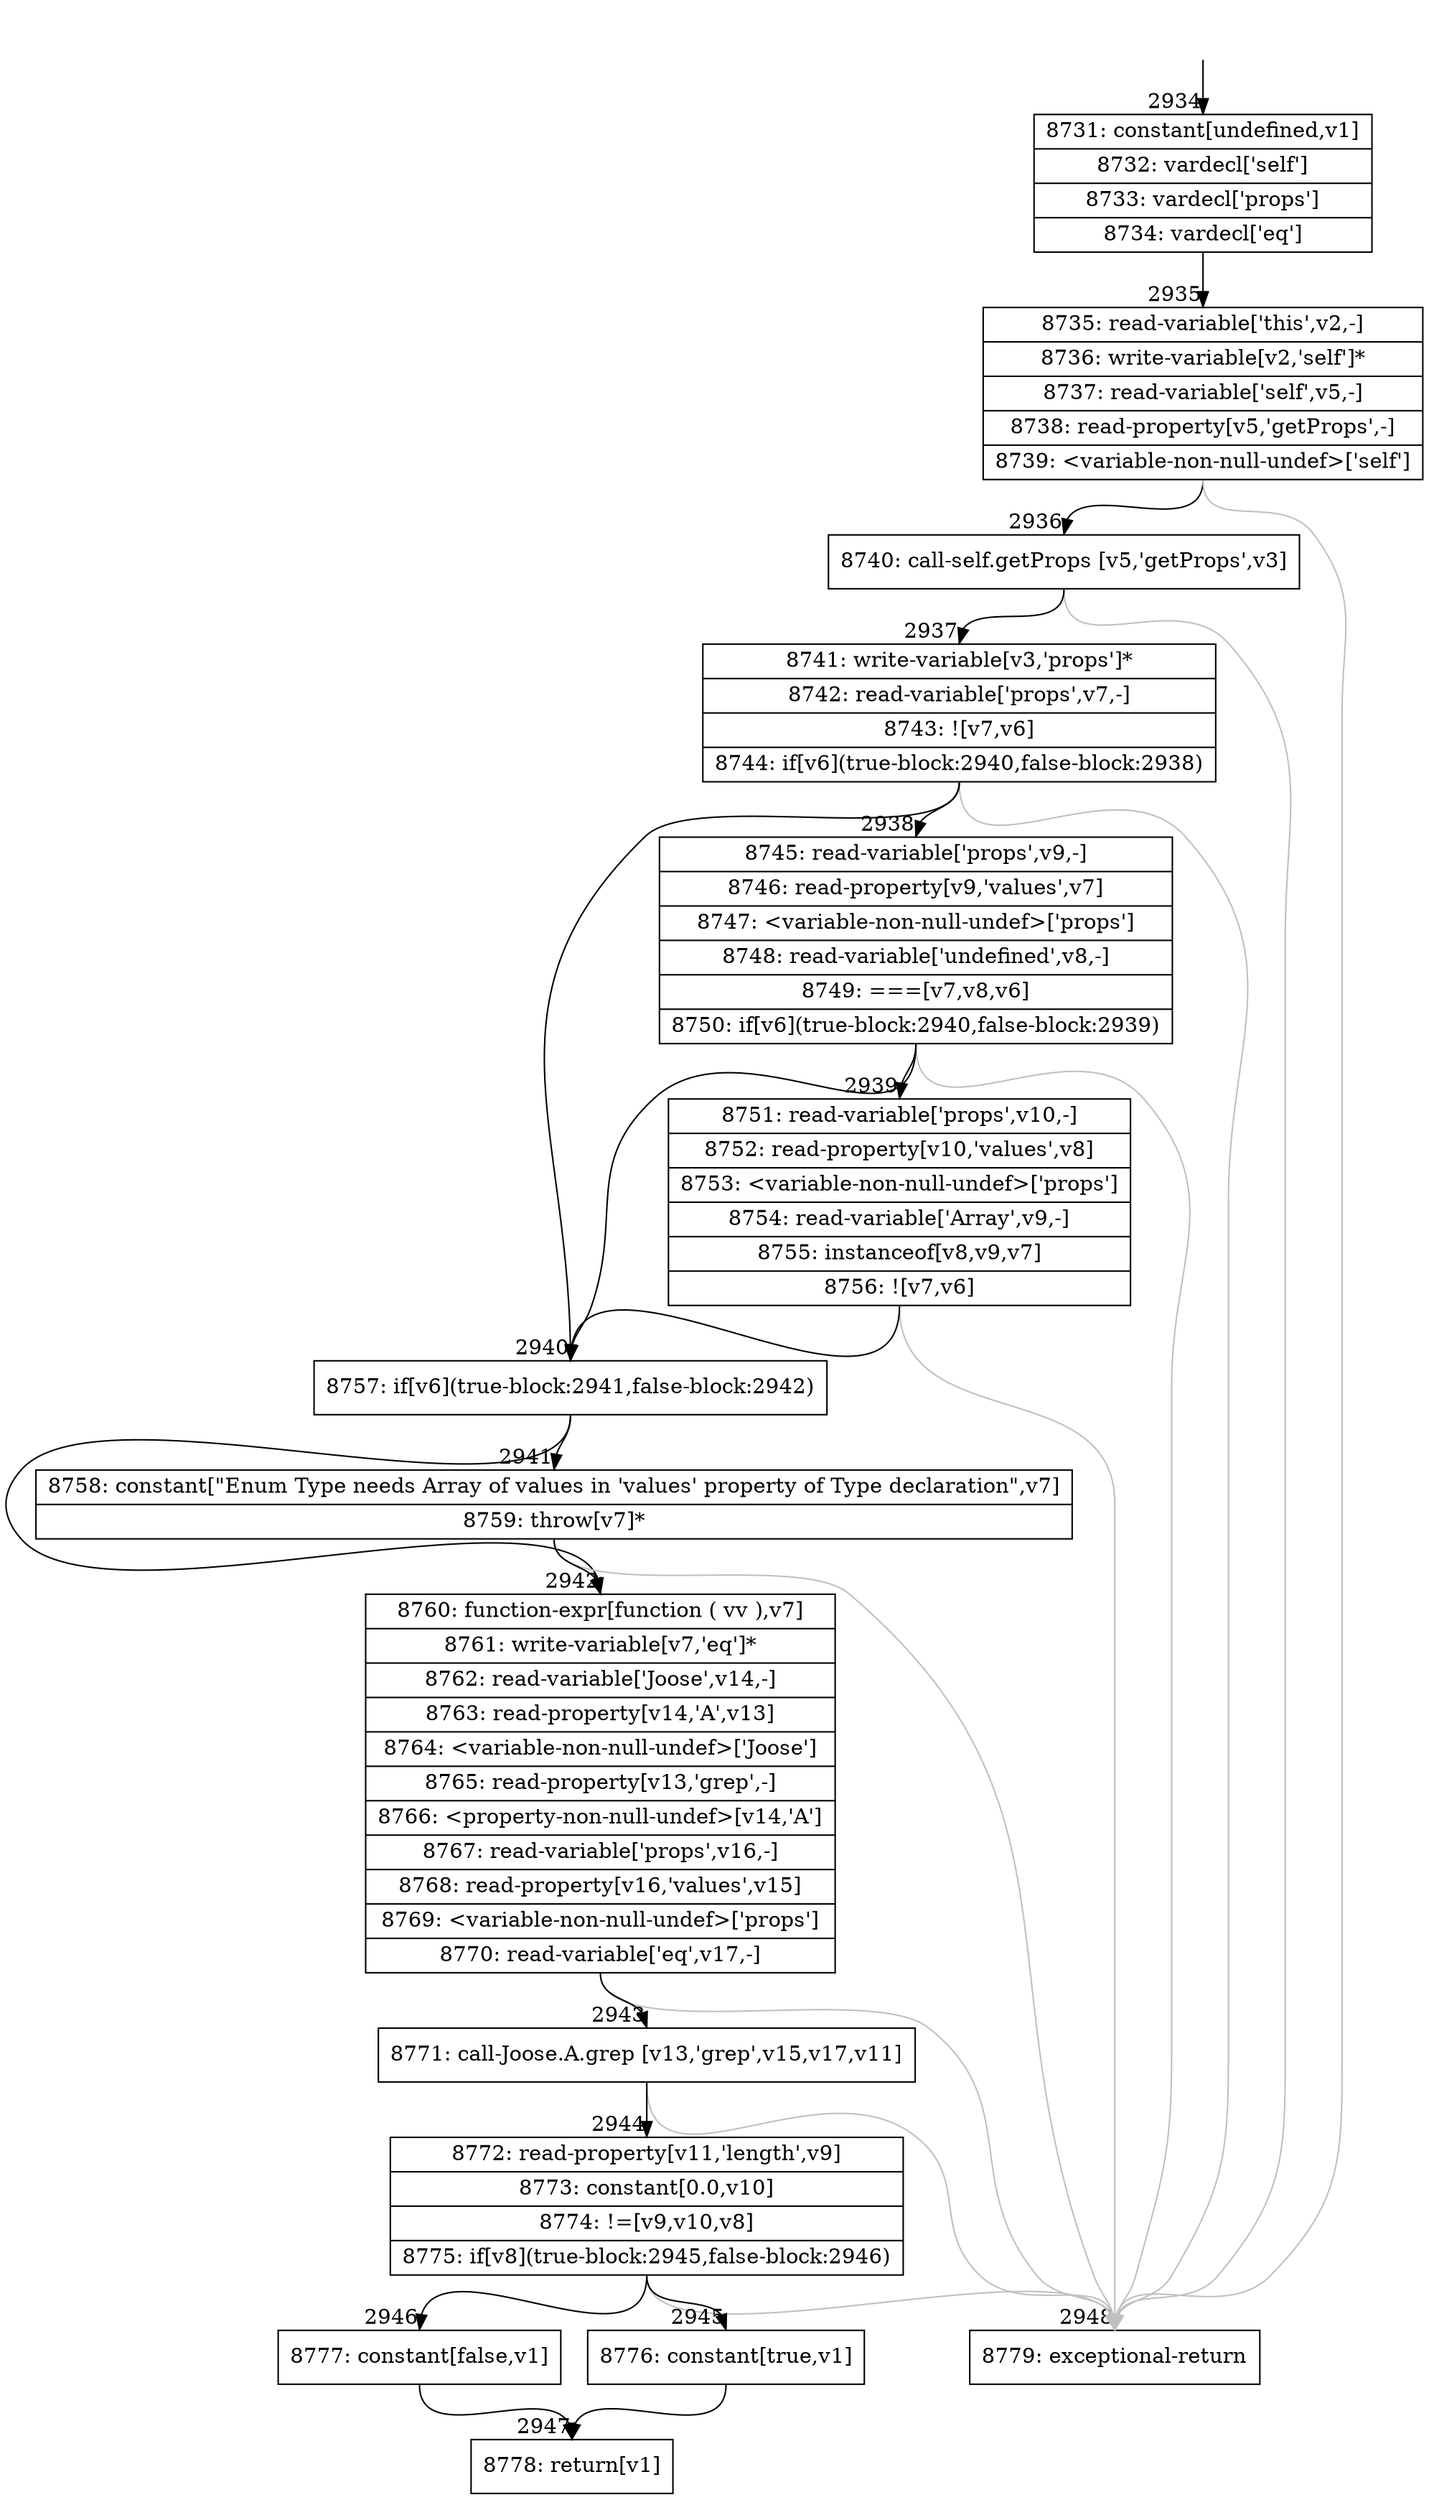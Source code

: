 digraph {
rankdir="TD"
BB_entry319[shape=none,label=""];
BB_entry319 -> BB2934 [tailport=s, headport=n, headlabel="    2934"]
BB2934 [shape=record label="{8731: constant[undefined,v1]|8732: vardecl['self']|8733: vardecl['props']|8734: vardecl['eq']}" ] 
BB2934 -> BB2935 [tailport=s, headport=n, headlabel="      2935"]
BB2935 [shape=record label="{8735: read-variable['this',v2,-]|8736: write-variable[v2,'self']*|8737: read-variable['self',v5,-]|8738: read-property[v5,'getProps',-]|8739: \<variable-non-null-undef\>['self']}" ] 
BB2935 -> BB2936 [tailport=s, headport=n, headlabel="      2936"]
BB2935 -> BB2948 [tailport=s, headport=n, color=gray, headlabel="      2948"]
BB2936 [shape=record label="{8740: call-self.getProps [v5,'getProps',v3]}" ] 
BB2936 -> BB2937 [tailport=s, headport=n, headlabel="      2937"]
BB2936 -> BB2948 [tailport=s, headport=n, color=gray]
BB2937 [shape=record label="{8741: write-variable[v3,'props']*|8742: read-variable['props',v7,-]|8743: ![v7,v6]|8744: if[v6](true-block:2940,false-block:2938)}" ] 
BB2937 -> BB2940 [tailport=s, headport=n, headlabel="      2940"]
BB2937 -> BB2938 [tailport=s, headport=n, headlabel="      2938"]
BB2937 -> BB2948 [tailport=s, headport=n, color=gray]
BB2938 [shape=record label="{8745: read-variable['props',v9,-]|8746: read-property[v9,'values',v7]|8747: \<variable-non-null-undef\>['props']|8748: read-variable['undefined',v8,-]|8749: ===[v7,v8,v6]|8750: if[v6](true-block:2940,false-block:2939)}" ] 
BB2938 -> BB2940 [tailport=s, headport=n]
BB2938 -> BB2939 [tailport=s, headport=n, headlabel="      2939"]
BB2938 -> BB2948 [tailport=s, headport=n, color=gray]
BB2939 [shape=record label="{8751: read-variable['props',v10,-]|8752: read-property[v10,'values',v8]|8753: \<variable-non-null-undef\>['props']|8754: read-variable['Array',v9,-]|8755: instanceof[v8,v9,v7]|8756: ![v7,v6]}" ] 
BB2939 -> BB2940 [tailport=s, headport=n]
BB2939 -> BB2948 [tailport=s, headport=n, color=gray]
BB2940 [shape=record label="{8757: if[v6](true-block:2941,false-block:2942)}" ] 
BB2940 -> BB2941 [tailport=s, headport=n, headlabel="      2941"]
BB2940 -> BB2942 [tailport=s, headport=n, headlabel="      2942"]
BB2941 [shape=record label="{8758: constant[\"Enum Type needs Array of values in 'values' property of Type declaration\",v7]|8759: throw[v7]*}" ] 
BB2941 -> BB2942 [tailport=s, headport=n]
BB2941 -> BB2948 [tailport=s, headport=n, color=gray]
BB2942 [shape=record label="{8760: function-expr[function ( vv ),v7]|8761: write-variable[v7,'eq']*|8762: read-variable['Joose',v14,-]|8763: read-property[v14,'A',v13]|8764: \<variable-non-null-undef\>['Joose']|8765: read-property[v13,'grep',-]|8766: \<property-non-null-undef\>[v14,'A']|8767: read-variable['props',v16,-]|8768: read-property[v16,'values',v15]|8769: \<variable-non-null-undef\>['props']|8770: read-variable['eq',v17,-]}" ] 
BB2942 -> BB2943 [tailport=s, headport=n, headlabel="      2943"]
BB2942 -> BB2948 [tailport=s, headport=n, color=gray]
BB2943 [shape=record label="{8771: call-Joose.A.grep [v13,'grep',v15,v17,v11]}" ] 
BB2943 -> BB2944 [tailport=s, headport=n, headlabel="      2944"]
BB2943 -> BB2948 [tailport=s, headport=n, color=gray]
BB2944 [shape=record label="{8772: read-property[v11,'length',v9]|8773: constant[0.0,v10]|8774: !=[v9,v10,v8]|8775: if[v8](true-block:2945,false-block:2946)}" ] 
BB2944 -> BB2945 [tailport=s, headport=n, headlabel="      2945"]
BB2944 -> BB2946 [tailport=s, headport=n, headlabel="      2946"]
BB2944 -> BB2948 [tailport=s, headport=n, color=gray]
BB2945 [shape=record label="{8776: constant[true,v1]}" ] 
BB2945 -> BB2947 [tailport=s, headport=n, headlabel="      2947"]
BB2946 [shape=record label="{8777: constant[false,v1]}" ] 
BB2946 -> BB2947 [tailport=s, headport=n]
BB2947 [shape=record label="{8778: return[v1]}" ] 
BB2948 [shape=record label="{8779: exceptional-return}" ] 
//#$~ 3401
}
